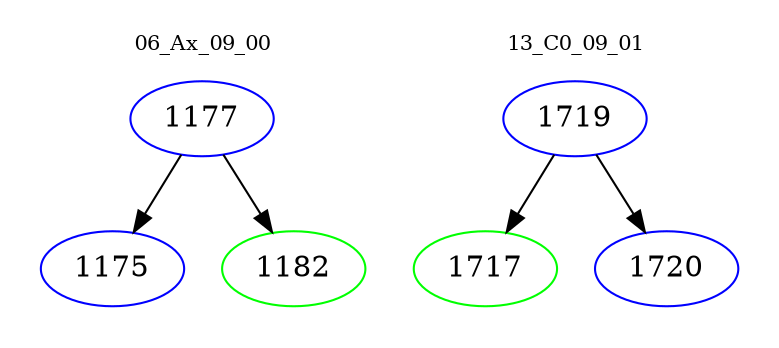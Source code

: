 digraph{
subgraph cluster_0 {
color = white
label = "06_Ax_09_00";
fontsize=10;
T0_1177 [label="1177", color="blue"]
T0_1177 -> T0_1175 [color="black"]
T0_1175 [label="1175", color="blue"]
T0_1177 -> T0_1182 [color="black"]
T0_1182 [label="1182", color="green"]
}
subgraph cluster_1 {
color = white
label = "13_C0_09_01";
fontsize=10;
T1_1719 [label="1719", color="blue"]
T1_1719 -> T1_1717 [color="black"]
T1_1717 [label="1717", color="green"]
T1_1719 -> T1_1720 [color="black"]
T1_1720 [label="1720", color="blue"]
}
}
